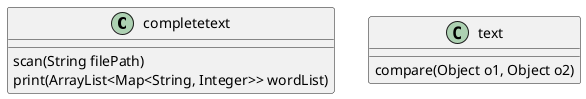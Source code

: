 @startuml
'https://plantuml.com/sequence-diagram

class completetext {
scan(String filePath)
print(ArrayList<Map<String, Integer>> wordList)

}

class text {
compare(Object o1, Object o2)
}

@enduml